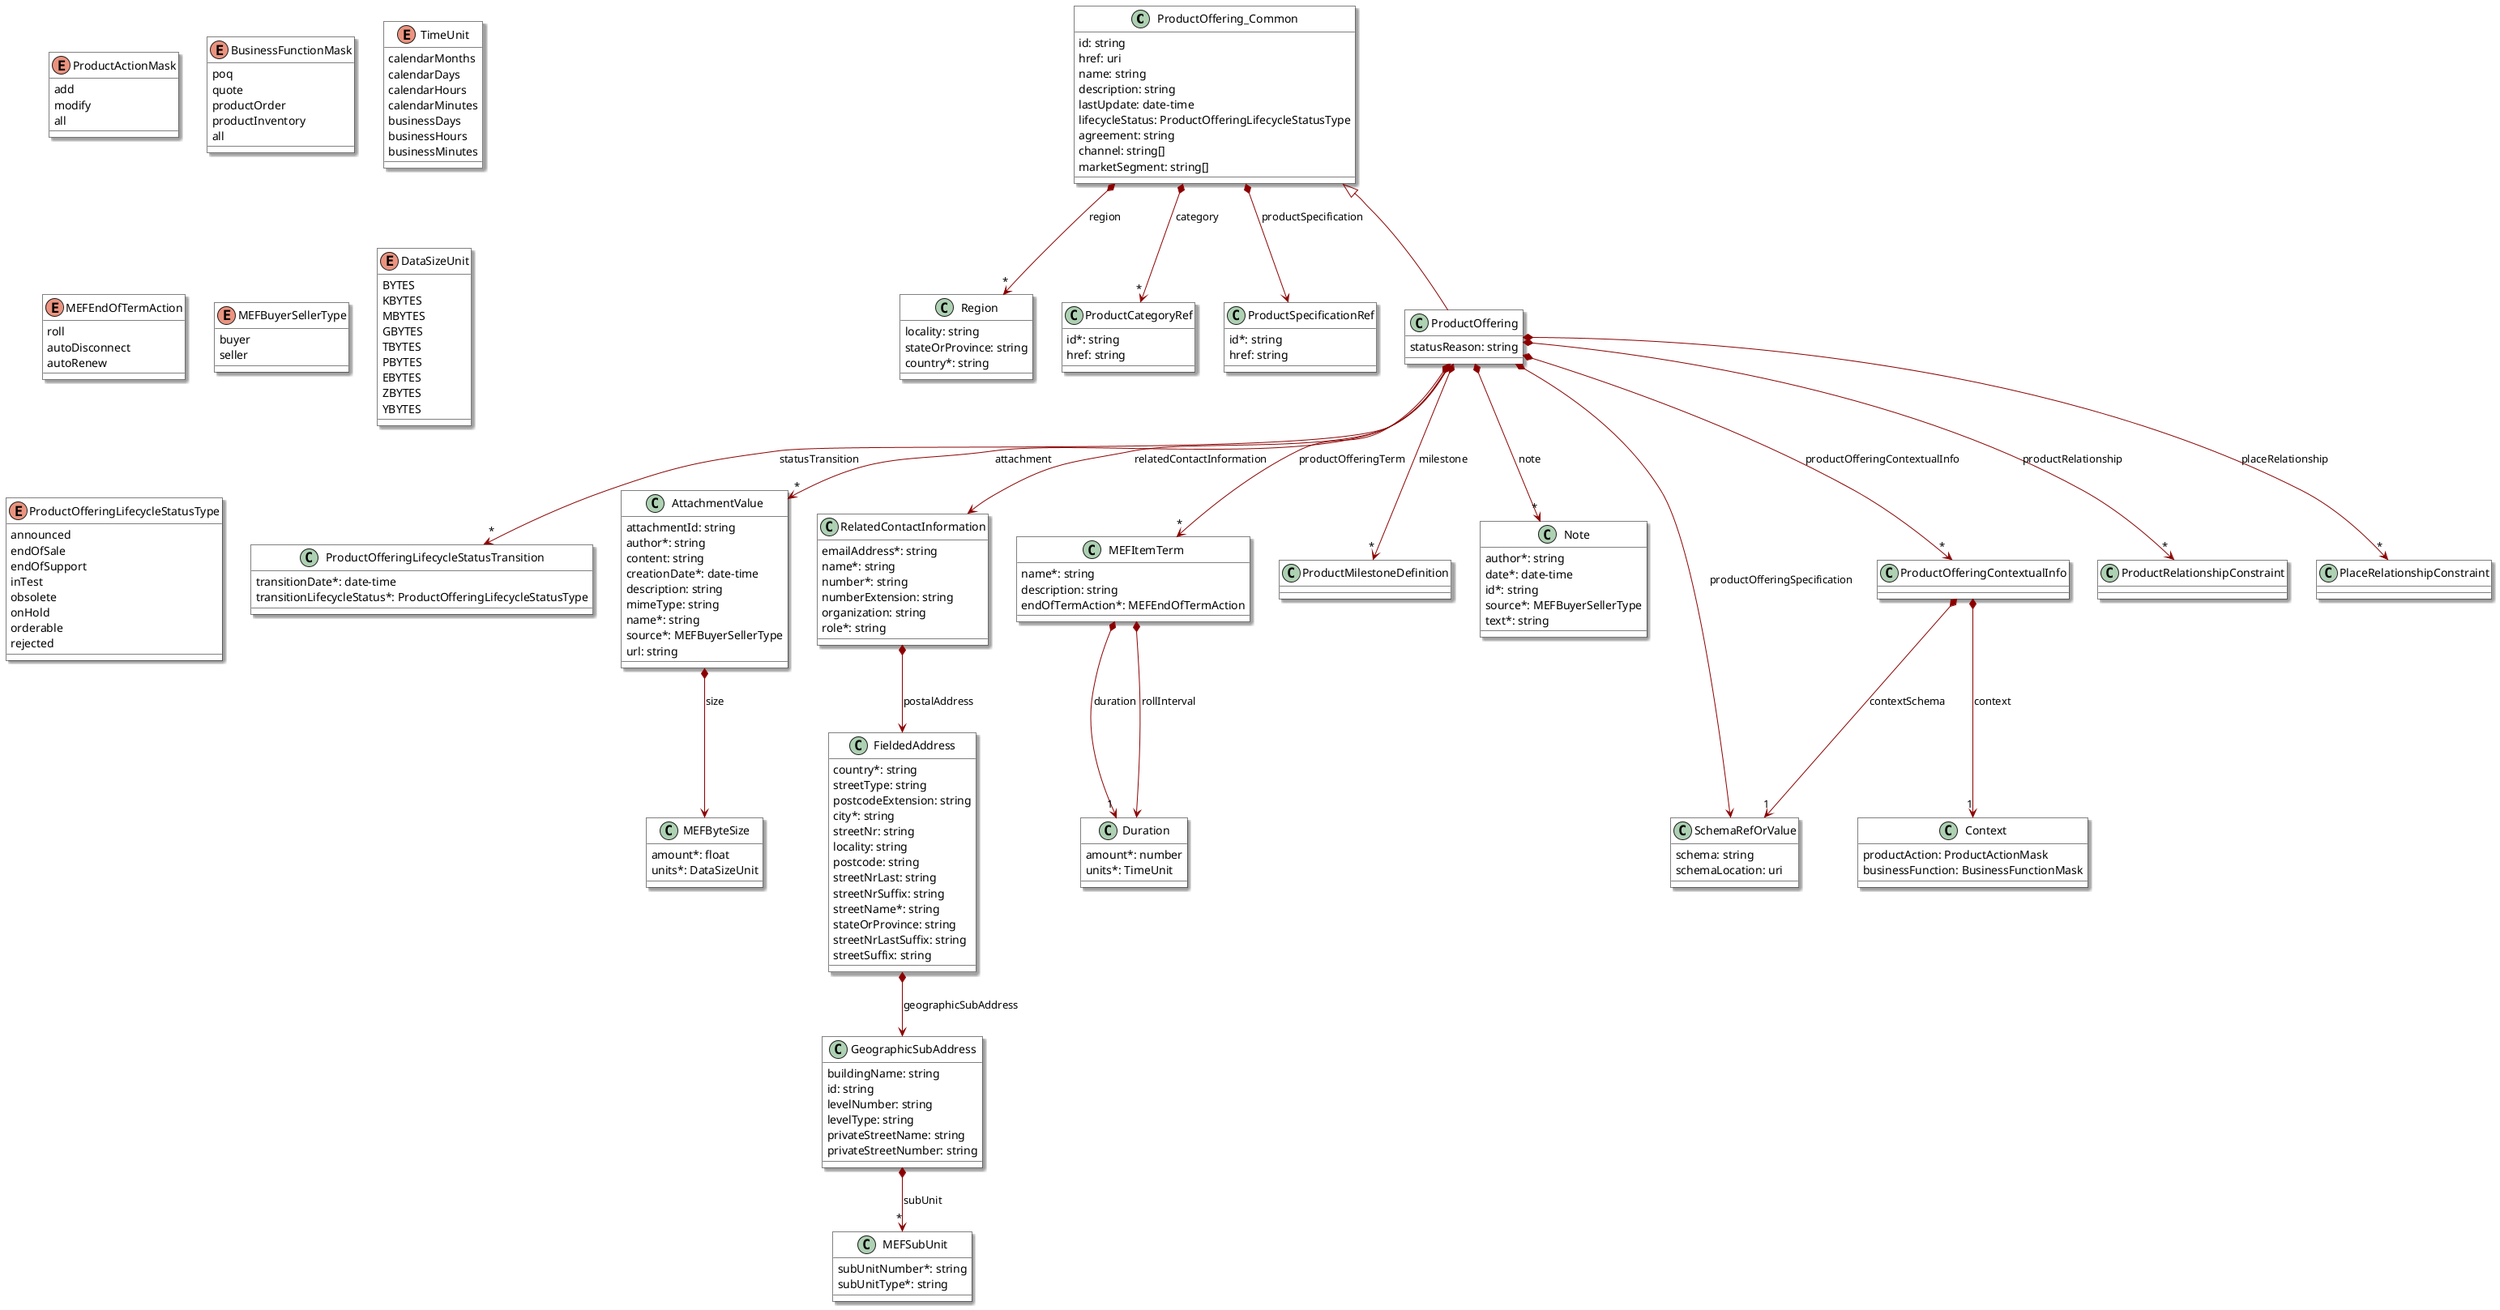 @startuml
skinparam {
    ClassBackgroundColor White
    ClassBorderColor Black
    shadowing true
    RoundCorner 0
    LineColor DarkRed
    ArrowColor DarkRed
    ArrowThickness 1
}


class ProductOffering_Common {

    id: string
    href: uri
    name: string
    description: string
    lastUpdate: date-time
    lifecycleStatus: ProductOfferingLifecycleStatusType
    agreement: string
    channel: string[]
    marketSegment: string[]
}

ProductOffering_Common *-->"*" Region : region
ProductOffering_Common *-->"*" ProductCategoryRef : category
ProductOffering_Common *--> ProductSpecificationRef : productSpecification



class ProductOffering {

    statusReason: string
}
ProductOffering_Common <|-- ProductOffering

ProductOffering *-->"*" ProductOfferingLifecycleStatusTransition : statusTransition
ProductOffering *-->"*" AttachmentValue : attachment
ProductOffering *--> RelatedContactInformation : relatedContactInformation
ProductOffering *-->"*" MEFItemTerm : productOfferingTerm
ProductOffering *-->"*" ProductMilestoneDefinition : milestone
ProductOffering *-->"*" Note : note
ProductOffering *--> SchemaRefOrValue : productOfferingSpecification
ProductOffering *-->"*" ProductOfferingContextualInfo : productOfferingContextualInfo
ProductOffering *-->"*" ProductRelationshipConstraint : productRelationship
ProductOffering *-->"*" PlaceRelationshipConstraint : placeRelationship


class ProductCategoryRef {
    id*: string
    href: string
}

class Region {

    locality: string
    stateOrProvince: string
    country*: string
}

class AttachmentValue {

    attachmentId: string
    author*: string
    content: string
    creationDate*: date-time
    description: string
    mimeType: string
    name*: string
    source*: MEFBuyerSellerType
    url: string
}
AttachmentValue *--> MEFByteSize : size

class MEFByteSize {

    amount*: float
    units*: DataSizeUnit
}

class ProductOfferingLifecycleStatusTransition {

    transitionDate*: date-time
    transitionLifecycleStatus*: ProductOfferingLifecycleStatusType
}

class RelatedContactInformation {

    emailAddress*: string
    name*: string
    number*: string
    numberExtension: string
    organization: string
    role*: string
}
class FieldedAddress {

    country*: string
    streetType: string
    postcodeExtension: string
    city*: string
    streetNr: string
    locality: string
    postcode: string
    streetNrLast: string
    streetNrSuffix: string
    streetName*: string
    stateOrProvince: string
    streetNrLastSuffix: string
    streetSuffix: string
}

RelatedContactInformation *--> FieldedAddress : postalAddress

class GeographicSubAddress {

    buildingName: string
    id: string
    levelNumber: string
    levelType: string
    privateStreetName: string
    privateStreetNumber: string
}
FieldedAddress *--> GeographicSubAddress : geographicSubAddress



class MEFSubUnit {

    subUnitNumber*: string
    subUnitType*: string
}
GeographicSubAddress *-->"*" MEFSubUnit : subUnit
class MEFItemTerm {

    name*: string
    description: string
    endOfTermAction*: MEFEndOfTermAction
}

MEFItemTerm *-->"1" Duration : duration
MEFItemTerm *--> Duration : rollInterval

class Duration {
    amount*: number
    units*: TimeUnit
}

class Note {

    author*: string
    date*: date-time
    id*: string
    source*: MEFBuyerSellerType
    text*: string
}

class ProductSpecificationRef {
    id*: string
    href: string
}

class ProductOfferingContextualInfo {

}

ProductOfferingContextualInfo *-->"1" SchemaRefOrValue : contextSchema
ProductOfferingContextualInfo *-->"1" Context : context


class Context {

    productAction: ProductActionMask
    businessFunction: BusinessFunctionMask
}

class SchemaRefOrValue {

    schema: string
    schemaLocation: uri
}

enum ProductActionMask {

    add
    modify
    all
}
enum BusinessFunctionMask {

    poq
    quote
    productOrder
    productInventory
    all
}

enum TimeUnit {

    calendarMonths
    calendarDays
    calendarHours
    calendarMinutes
    businessDays
    businessHours
    businessMinutes
}

enum MEFEndOfTermAction {

    roll
    autoDisconnect
    autoRenew
}

enum MEFBuyerSellerType {

    buyer
    seller
}

enum DataSizeUnit{
    BYTES
    KBYTES
    MBYTES
    GBYTES
    TBYTES
    PBYTES
    EBYTES
    ZBYTES
    YBYTES
}

enum ProductOfferingLifecycleStatusType {

    announced
    endOfSale
    endOfSupport
    inTest
    obsolete
    onHold
    orderable
    rejected
}

@enduml
